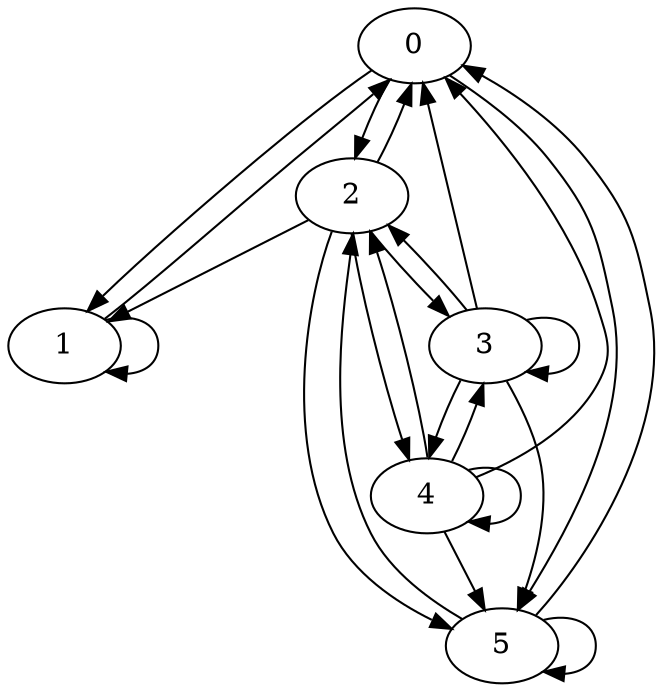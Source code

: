 digraph {
  node_0  [label="0"];
  node_1  [label="1"];
  node_2  [label="2"];
  node_3  [label="3"];
  node_4  [label="4"];
  node_5  [label="5"];

  node_0 -> node_1;
  node_0 -> node_2;
  node_0 -> node_5;
  node_1 -> node_0;
  node_1 -> node_1;
  node_2 -> node_0;
  node_2 -> node_1;
  node_2 -> node_3;
  node_2 -> node_4;
  node_2 -> node_5;
  node_3 -> node_0;
  node_3 -> node_2;
  node_3 -> node_3;
  node_3 -> node_4;
  node_3 -> node_5;
  node_4 -> node_0;
  node_4 -> node_2;
  node_4 -> node_3;
  node_4 -> node_4;
  node_4 -> node_5;
  node_5 -> node_0;
  node_5 -> node_2;
  node_5 -> node_5;
}